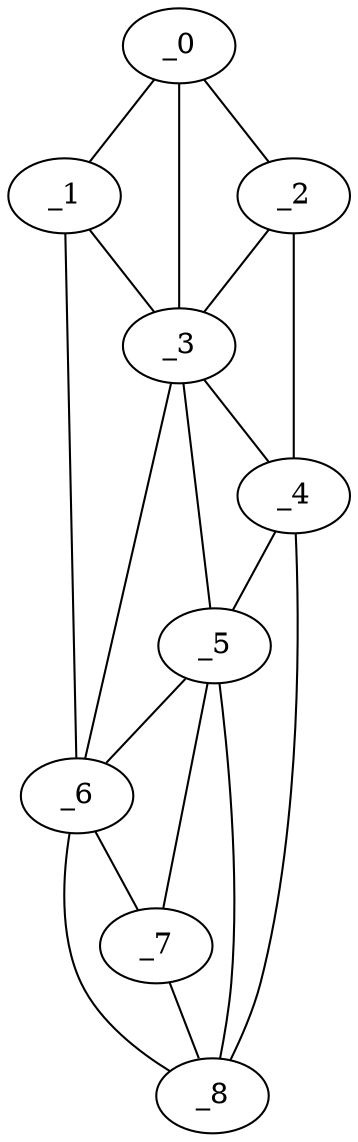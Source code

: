 graph "obj25__85.gxl" {
	_0	 [x=5,
		y=24];
	_1	 [x=6,
		y=32];
	_0 -- _1	 [valence=1];
	_2	 [x=10,
		y=17];
	_0 -- _2	 [valence=1];
	_3	 [x=14,
		y=31];
	_0 -- _3	 [valence=2];
	_1 -- _3	 [valence=2];
	_6	 [x=122,
		y=88];
	_1 -- _6	 [valence=1];
	_2 -- _3	 [valence=2];
	_4	 [x=109,
		y=12];
	_2 -- _4	 [valence=1];
	_3 -- _4	 [valence=2];
	_5	 [x=115,
		y=32];
	_3 -- _5	 [valence=2];
	_3 -- _6	 [valence=2];
	_4 -- _5	 [valence=1];
	_8	 [x=125,
		y=22];
	_4 -- _8	 [valence=1];
	_5 -- _6	 [valence=2];
	_7	 [x=124,
		y=33];
	_5 -- _7	 [valence=2];
	_5 -- _8	 [valence=2];
	_6 -- _7	 [valence=2];
	_6 -- _8	 [valence=1];
	_7 -- _8	 [valence=1];
}
